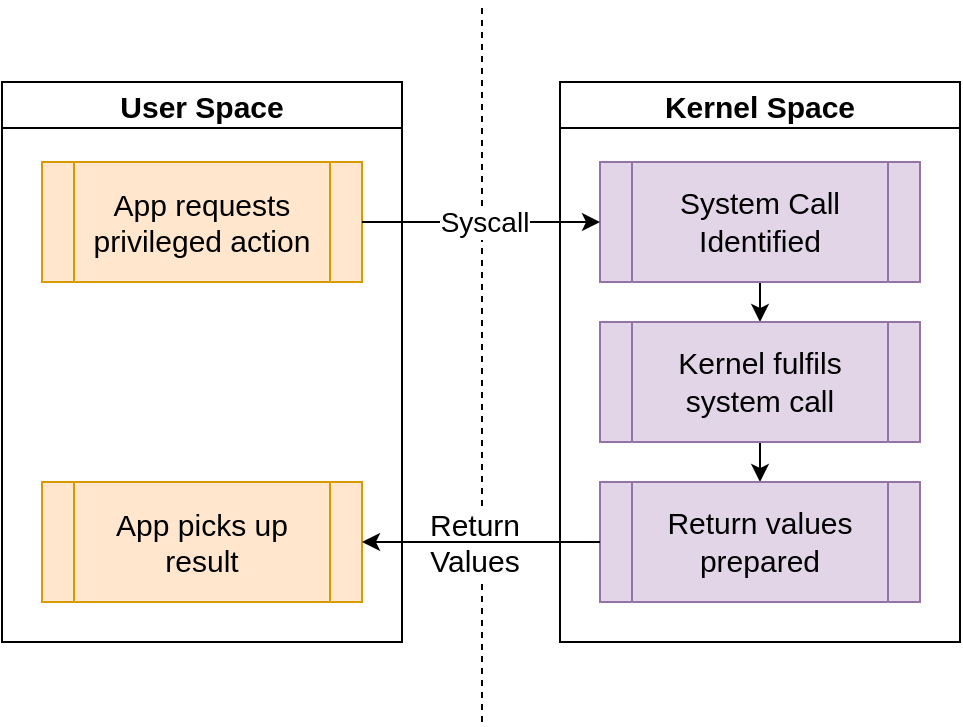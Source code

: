 <mxfile version="26.2.15">
  <diagram name="Page-1" id="X3EOScUnXfwoyKRGTEeu">
    <mxGraphModel dx="1234" dy="917" grid="1" gridSize="10" guides="1" tooltips="1" connect="1" arrows="1" fold="1" page="1" pageScale="1" pageWidth="1169" pageHeight="827" math="0" shadow="0">
      <root>
        <mxCell id="0" />
        <mxCell id="1" parent="0" />
        <mxCell id="pfvdHp6aUZQWzOE-w3Th-5" value="&lt;font style=&quot;font-size: 15px;&quot;&gt;User Space&lt;/font&gt;" style="swimlane;whiteSpace=wrap;html=1;" parent="1" vertex="1">
          <mxGeometry x="240" y="80" width="200" height="280" as="geometry" />
        </mxCell>
        <mxCell id="pfvdHp6aUZQWzOE-w3Th-7" value="&lt;font style=&quot;font-size: 15px;&quot;&gt;App requests&lt;/font&gt;&lt;div&gt;&lt;font style=&quot;font-size: 15px;&quot;&gt;privileged action&lt;/font&gt;&lt;/div&gt;" style="shape=process;whiteSpace=wrap;html=1;backgroundOutline=1;fillColor=#ffe6cc;strokeColor=#d79b00;" parent="pfvdHp6aUZQWzOE-w3Th-5" vertex="1">
          <mxGeometry x="20" y="40" width="160" height="60" as="geometry" />
        </mxCell>
        <mxCell id="pfvdHp6aUZQWzOE-w3Th-16" value="&lt;span style=&quot;font-size: 15px;&quot;&gt;App picks up result&lt;/span&gt;" style="shape=process;whiteSpace=wrap;html=1;backgroundOutline=1;fillColor=#ffe6cc;strokeColor=#d79b00;" parent="pfvdHp6aUZQWzOE-w3Th-5" vertex="1">
          <mxGeometry x="20" y="200" width="160" height="60" as="geometry" />
        </mxCell>
        <mxCell id="pfvdHp6aUZQWzOE-w3Th-6" value="&lt;font style=&quot;font-size: 15px;&quot;&gt;Kernel Space&lt;/font&gt;" style="swimlane;whiteSpace=wrap;html=1;" parent="1" vertex="1">
          <mxGeometry x="519" y="80" width="200" height="280" as="geometry" />
        </mxCell>
        <mxCell id="pfvdHp6aUZQWzOE-w3Th-20" style="edgeStyle=orthogonalEdgeStyle;rounded=0;orthogonalLoop=1;jettySize=auto;html=1;exitX=0.5;exitY=1;exitDx=0;exitDy=0;entryX=0.5;entryY=0;entryDx=0;entryDy=0;" parent="pfvdHp6aUZQWzOE-w3Th-6" source="pfvdHp6aUZQWzOE-w3Th-8" target="pfvdHp6aUZQWzOE-w3Th-14" edge="1">
          <mxGeometry relative="1" as="geometry" />
        </mxCell>
        <mxCell id="pfvdHp6aUZQWzOE-w3Th-8" value="&lt;font style=&quot;font-size: 15px;&quot; face=&quot;Helvetica&quot;&gt;System Call&lt;/font&gt;&lt;div&gt;&lt;font style=&quot;font-size: 15px;&quot; face=&quot;Helvetica&quot;&gt;Identified&lt;/font&gt;&lt;/div&gt;" style="shape=process;whiteSpace=wrap;html=1;backgroundOutline=1;hachureGap=4;fontFamily=Architects Daughter;fontSource=https%3A%2F%2Ffonts.googleapis.com%2Fcss%3Ffamily%3DArchitects%2BDaughter;fillColor=#e1d5e7;strokeColor=#9673a6;" parent="pfvdHp6aUZQWzOE-w3Th-6" vertex="1">
          <mxGeometry x="20" y="40" width="160" height="60" as="geometry" />
        </mxCell>
        <mxCell id="pfvdHp6aUZQWzOE-w3Th-21" style="edgeStyle=orthogonalEdgeStyle;rounded=0;orthogonalLoop=1;jettySize=auto;html=1;exitX=0.5;exitY=1;exitDx=0;exitDy=0;entryX=0.5;entryY=0;entryDx=0;entryDy=0;" parent="pfvdHp6aUZQWzOE-w3Th-6" source="pfvdHp6aUZQWzOE-w3Th-14" target="pfvdHp6aUZQWzOE-w3Th-15" edge="1">
          <mxGeometry relative="1" as="geometry" />
        </mxCell>
        <mxCell id="pfvdHp6aUZQWzOE-w3Th-14" value="&lt;font style=&quot;font-size: 15px;&quot; face=&quot;Helvetica&quot;&gt;Kernel fulfils system call&lt;/font&gt;" style="shape=process;whiteSpace=wrap;html=1;backgroundOutline=1;hachureGap=4;fontFamily=Architects Daughter;fontSource=https%3A%2F%2Ffonts.googleapis.com%2Fcss%3Ffamily%3DArchitects%2BDaughter;fillColor=#e1d5e7;strokeColor=#9673a6;" parent="pfvdHp6aUZQWzOE-w3Th-6" vertex="1">
          <mxGeometry x="20" y="120" width="160" height="60" as="geometry" />
        </mxCell>
        <mxCell id="pfvdHp6aUZQWzOE-w3Th-15" value="&lt;font face=&quot;Helvetica&quot;&gt;&lt;span style=&quot;font-size: 15px;&quot;&gt;Return values prepared&lt;/span&gt;&lt;/font&gt;" style="shape=process;whiteSpace=wrap;html=1;backgroundOutline=1;hachureGap=4;fontFamily=Architects Daughter;fontSource=https%3A%2F%2Ffonts.googleapis.com%2Fcss%3Ffamily%3DArchitects%2BDaughter;fillColor=#e1d5e7;strokeColor=#9673a6;" parent="pfvdHp6aUZQWzOE-w3Th-6" vertex="1">
          <mxGeometry x="20" y="200" width="160" height="60" as="geometry" />
        </mxCell>
        <mxCell id="pfvdHp6aUZQWzOE-w3Th-9" value="" style="endArrow=none;dashed=1;html=1;rounded=0;" parent="1" edge="1">
          <mxGeometry width="50" height="50" relative="1" as="geometry">
            <mxPoint x="480" y="400" as="sourcePoint" />
            <mxPoint x="480" y="40" as="targetPoint" />
          </mxGeometry>
        </mxCell>
        <mxCell id="pfvdHp6aUZQWzOE-w3Th-22" value="&lt;font style=&quot;font-size: 15px;&quot;&gt;Return&lt;/font&gt;&lt;div&gt;&lt;font style=&quot;font-size: 15px;&quot;&gt;Values&lt;/font&gt;&lt;/div&gt;" style="edgeLabel;html=1;align=center;verticalAlign=middle;resizable=0;points=[];" parent="pfvdHp6aUZQWzOE-w3Th-9" vertex="1" connectable="0">
          <mxGeometry x="-0.475" y="4" relative="1" as="geometry">
            <mxPoint y="4" as="offset" />
          </mxGeometry>
        </mxCell>
        <mxCell id="pfvdHp6aUZQWzOE-w3Th-17" style="edgeStyle=orthogonalEdgeStyle;rounded=0;orthogonalLoop=1;jettySize=auto;html=1;exitX=1;exitY=0.5;exitDx=0;exitDy=0;entryX=0;entryY=0.5;entryDx=0;entryDy=0;" parent="1" source="pfvdHp6aUZQWzOE-w3Th-7" target="pfvdHp6aUZQWzOE-w3Th-8" edge="1">
          <mxGeometry relative="1" as="geometry" />
        </mxCell>
        <mxCell id="pfvdHp6aUZQWzOE-w3Th-18" value="&lt;font style=&quot;font-size: 14px;&quot;&gt;Syscall&lt;/font&gt;" style="edgeLabel;html=1;align=center;verticalAlign=middle;resizable=0;points=[];" parent="pfvdHp6aUZQWzOE-w3Th-17" vertex="1" connectable="0">
          <mxGeometry x="0.025" y="1" relative="1" as="geometry">
            <mxPoint y="1" as="offset" />
          </mxGeometry>
        </mxCell>
        <mxCell id="pfvdHp6aUZQWzOE-w3Th-19" style="edgeStyle=orthogonalEdgeStyle;rounded=0;orthogonalLoop=1;jettySize=auto;html=1;exitX=0;exitY=0.5;exitDx=0;exitDy=0;entryX=1;entryY=0.5;entryDx=0;entryDy=0;" parent="1" edge="1">
          <mxGeometry relative="1" as="geometry">
            <mxPoint x="539" y="310" as="sourcePoint" />
            <mxPoint x="420" y="310" as="targetPoint" />
          </mxGeometry>
        </mxCell>
      </root>
    </mxGraphModel>
  </diagram>
</mxfile>
